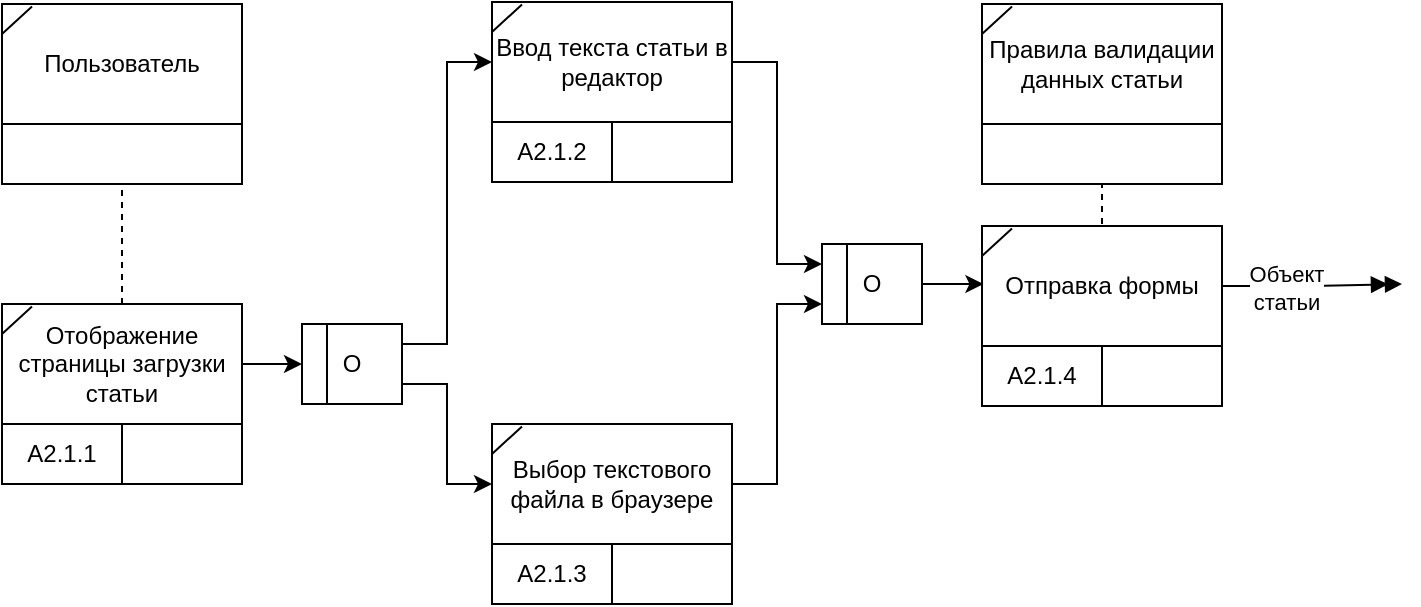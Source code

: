 <mxfile version="24.8.3">
  <diagram name="Page-1" id="OGtMQpQ2vGmIaAtSXRDW">
    <mxGraphModel dx="690" dy="509" grid="1" gridSize="10" guides="1" tooltips="1" connect="1" arrows="1" fold="1" page="1" pageScale="1" pageWidth="850" pageHeight="1100" math="0" shadow="0">
      <root>
        <mxCell id="0" />
        <mxCell id="1" parent="0" />
        <mxCell id="JVNXOIvuCqw-iWcj8ZhG-1" value="" style="rounded=0;whiteSpace=wrap;html=1;" parent="1" vertex="1">
          <mxGeometry x="100" y="160" width="120" height="90" as="geometry" />
        </mxCell>
        <mxCell id="JVNXOIvuCqw-iWcj8ZhG-2" value="" style="rounded=0;whiteSpace=wrap;html=1;" parent="1" vertex="1">
          <mxGeometry x="100" y="220" width="120" height="30" as="geometry" />
        </mxCell>
        <mxCell id="JVNXOIvuCqw-iWcj8ZhG-3" value="Пользователь" style="text;html=1;align=center;verticalAlign=middle;whiteSpace=wrap;rounded=0;" parent="1" vertex="1">
          <mxGeometry x="100" y="160" width="120" height="60" as="geometry" />
        </mxCell>
        <mxCell id="JVNXOIvuCqw-iWcj8ZhG-4" value="" style="endArrow=none;html=1;rounded=0;exitX=0;exitY=0.25;exitDx=0;exitDy=0;entryX=0.125;entryY=0.02;entryDx=0;entryDy=0;entryPerimeter=0;" parent="1" source="JVNXOIvuCqw-iWcj8ZhG-3" target="JVNXOIvuCqw-iWcj8ZhG-3" edge="1">
          <mxGeometry width="50" height="50" relative="1" as="geometry">
            <mxPoint x="70" y="190" as="sourcePoint" />
            <mxPoint x="120" y="140" as="targetPoint" />
          </mxGeometry>
        </mxCell>
        <mxCell id="JVNXOIvuCqw-iWcj8ZhG-5" value="" style="rounded=0;whiteSpace=wrap;html=1;" parent="1" vertex="1">
          <mxGeometry x="100" y="310" width="120" height="90" as="geometry" />
        </mxCell>
        <mxCell id="JVNXOIvuCqw-iWcj8ZhG-6" value="А2.1.1" style="rounded=0;whiteSpace=wrap;html=1;" parent="1" vertex="1">
          <mxGeometry x="100" y="370" width="60" height="30" as="geometry" />
        </mxCell>
        <mxCell id="JVNXOIvuCqw-iWcj8ZhG-7" value="" style="rounded=0;whiteSpace=wrap;html=1;" parent="1" vertex="1">
          <mxGeometry x="160" y="370" width="60" height="30" as="geometry" />
        </mxCell>
        <mxCell id="JVNXOIvuCqw-iWcj8ZhG-28" style="edgeStyle=orthogonalEdgeStyle;rounded=0;orthogonalLoop=1;jettySize=auto;html=1;exitX=1;exitY=0.5;exitDx=0;exitDy=0;entryX=0;entryY=0.5;entryDx=0;entryDy=0;" parent="1" source="JVNXOIvuCqw-iWcj8ZhG-8" target="JVNXOIvuCqw-iWcj8ZhG-26" edge="1">
          <mxGeometry relative="1" as="geometry" />
        </mxCell>
        <mxCell id="JVNXOIvuCqw-iWcj8ZhG-8" value="Отображение&lt;div&gt;страницы загрузки&lt;/div&gt;&lt;div&gt;статьи&lt;/div&gt;" style="text;html=1;align=center;verticalAlign=middle;whiteSpace=wrap;rounded=0;" parent="1" vertex="1">
          <mxGeometry x="100" y="310" width="120" height="60" as="geometry" />
        </mxCell>
        <mxCell id="JVNXOIvuCqw-iWcj8ZhG-9" value="" style="endArrow=none;html=1;rounded=0;exitX=0;exitY=0.25;exitDx=0;exitDy=0;entryX=0.125;entryY=0.02;entryDx=0;entryDy=0;entryPerimeter=0;" parent="1" source="JVNXOIvuCqw-iWcj8ZhG-8" target="JVNXOIvuCqw-iWcj8ZhG-8" edge="1">
          <mxGeometry width="50" height="50" relative="1" as="geometry">
            <mxPoint x="70" y="340" as="sourcePoint" />
            <mxPoint x="120" y="290" as="targetPoint" />
          </mxGeometry>
        </mxCell>
        <mxCell id="JVNXOIvuCqw-iWcj8ZhG-10" style="edgeStyle=orthogonalEdgeStyle;rounded=0;orthogonalLoop=1;jettySize=auto;html=1;exitX=0.5;exitY=0;exitDx=0;exitDy=0;entryX=0.5;entryY=1;entryDx=0;entryDy=0;startArrow=none;startFill=0;endArrow=none;endFill=0;dashed=1;" parent="1" source="JVNXOIvuCqw-iWcj8ZhG-8" target="JVNXOIvuCqw-iWcj8ZhG-2" edge="1">
          <mxGeometry relative="1" as="geometry">
            <mxPoint x="276" y="361" as="sourcePoint" />
            <mxPoint x="276" y="321" as="targetPoint" />
          </mxGeometry>
        </mxCell>
        <mxCell id="JVNXOIvuCqw-iWcj8ZhG-11" value="" style="rounded=0;whiteSpace=wrap;html=1;" parent="1" vertex="1">
          <mxGeometry x="345" y="159" width="120" height="90" as="geometry" />
        </mxCell>
        <mxCell id="JVNXOIvuCqw-iWcj8ZhG-12" value="А2.1.2" style="rounded=0;whiteSpace=wrap;html=1;" parent="1" vertex="1">
          <mxGeometry x="345" y="219" width="60" height="30" as="geometry" />
        </mxCell>
        <mxCell id="JVNXOIvuCqw-iWcj8ZhG-13" value="" style="rounded=0;whiteSpace=wrap;html=1;" parent="1" vertex="1">
          <mxGeometry x="405" y="219" width="60" height="30" as="geometry" />
        </mxCell>
        <mxCell id="JVNXOIvuCqw-iWcj8ZhG-34" style="edgeStyle=orthogonalEdgeStyle;rounded=0;orthogonalLoop=1;jettySize=auto;html=1;exitX=1;exitY=0.5;exitDx=0;exitDy=0;entryX=0;entryY=0.25;entryDx=0;entryDy=0;" parent="1" source="JVNXOIvuCqw-iWcj8ZhG-14" target="JVNXOIvuCqw-iWcj8ZhG-31" edge="1">
          <mxGeometry relative="1" as="geometry" />
        </mxCell>
        <mxCell id="JVNXOIvuCqw-iWcj8ZhG-14" value="Ввод текста статьи в редактор" style="text;html=1;align=center;verticalAlign=middle;whiteSpace=wrap;rounded=0;" parent="1" vertex="1">
          <mxGeometry x="345" y="159" width="120" height="60" as="geometry" />
        </mxCell>
        <mxCell id="JVNXOIvuCqw-iWcj8ZhG-15" value="" style="endArrow=none;html=1;rounded=0;exitX=0;exitY=0.25;exitDx=0;exitDy=0;entryX=0.125;entryY=0.02;entryDx=0;entryDy=0;entryPerimeter=0;" parent="1" source="JVNXOIvuCqw-iWcj8ZhG-14" target="JVNXOIvuCqw-iWcj8ZhG-14" edge="1">
          <mxGeometry width="50" height="50" relative="1" as="geometry">
            <mxPoint x="315" y="189" as="sourcePoint" />
            <mxPoint x="365" y="139" as="targetPoint" />
          </mxGeometry>
        </mxCell>
        <mxCell id="JVNXOIvuCqw-iWcj8ZhG-16" value="" style="rounded=0;whiteSpace=wrap;html=1;" parent="1" vertex="1">
          <mxGeometry x="345" y="370" width="120" height="90" as="geometry" />
        </mxCell>
        <mxCell id="JVNXOIvuCqw-iWcj8ZhG-17" value="А2.1.3" style="rounded=0;whiteSpace=wrap;html=1;" parent="1" vertex="1">
          <mxGeometry x="345" y="430" width="60" height="30" as="geometry" />
        </mxCell>
        <mxCell id="JVNXOIvuCqw-iWcj8ZhG-18" value="" style="rounded=0;whiteSpace=wrap;html=1;" parent="1" vertex="1">
          <mxGeometry x="405" y="430" width="60" height="30" as="geometry" />
        </mxCell>
        <mxCell id="JVNXOIvuCqw-iWcj8ZhG-33" style="edgeStyle=orthogonalEdgeStyle;rounded=0;orthogonalLoop=1;jettySize=auto;html=1;exitX=1;exitY=0.5;exitDx=0;exitDy=0;entryX=0;entryY=0.75;entryDx=0;entryDy=0;" parent="1" source="JVNXOIvuCqw-iWcj8ZhG-19" target="JVNXOIvuCqw-iWcj8ZhG-31" edge="1">
          <mxGeometry relative="1" as="geometry" />
        </mxCell>
        <mxCell id="JVNXOIvuCqw-iWcj8ZhG-19" value="Выбор текстового файла в браузере" style="text;html=1;align=center;verticalAlign=middle;whiteSpace=wrap;rounded=0;" parent="1" vertex="1">
          <mxGeometry x="345" y="370" width="120" height="60" as="geometry" />
        </mxCell>
        <mxCell id="JVNXOIvuCqw-iWcj8ZhG-20" value="" style="endArrow=none;html=1;rounded=0;exitX=0;exitY=0.25;exitDx=0;exitDy=0;entryX=0.125;entryY=0.02;entryDx=0;entryDy=0;entryPerimeter=0;" parent="1" source="JVNXOIvuCqw-iWcj8ZhG-19" target="JVNXOIvuCqw-iWcj8ZhG-19" edge="1">
          <mxGeometry width="50" height="50" relative="1" as="geometry">
            <mxPoint x="315" y="400" as="sourcePoint" />
            <mxPoint x="365" y="350" as="targetPoint" />
          </mxGeometry>
        </mxCell>
        <mxCell id="JVNXOIvuCqw-iWcj8ZhG-21" value="" style="rounded=0;whiteSpace=wrap;html=1;" parent="1" vertex="1">
          <mxGeometry x="590" y="271" width="120" height="90" as="geometry" />
        </mxCell>
        <mxCell id="JVNXOIvuCqw-iWcj8ZhG-22" value="А2.1.4" style="rounded=0;whiteSpace=wrap;html=1;" parent="1" vertex="1">
          <mxGeometry x="590" y="331" width="60" height="30" as="geometry" />
        </mxCell>
        <mxCell id="JVNXOIvuCqw-iWcj8ZhG-23" value="" style="rounded=0;whiteSpace=wrap;html=1;" parent="1" vertex="1">
          <mxGeometry x="650" y="331" width="60" height="30" as="geometry" />
        </mxCell>
        <mxCell id="JVNXOIvuCqw-iWcj8ZhG-36" style="edgeStyle=orthogonalEdgeStyle;rounded=0;orthogonalLoop=1;jettySize=auto;html=1;exitX=1;exitY=0.5;exitDx=0;exitDy=0;endArrow=doubleBlock;endFill=1;" parent="1" source="JVNXOIvuCqw-iWcj8ZhG-24" edge="1">
          <mxGeometry relative="1" as="geometry">
            <mxPoint x="800" y="300" as="targetPoint" />
          </mxGeometry>
        </mxCell>
        <mxCell id="JVNXOIvuCqw-iWcj8ZhG-37" value="Объект&lt;div&gt;статьи&lt;/div&gt;" style="edgeLabel;html=1;align=center;verticalAlign=middle;resizable=0;points=[];" parent="JVNXOIvuCqw-iWcj8ZhG-36" vertex="1" connectable="0">
          <mxGeometry x="-0.307" y="-1" relative="1" as="geometry">
            <mxPoint as="offset" />
          </mxGeometry>
        </mxCell>
        <mxCell id="JVNXOIvuCqw-iWcj8ZhG-24" value="Отправка формы" style="text;html=1;align=center;verticalAlign=middle;whiteSpace=wrap;rounded=0;" parent="1" vertex="1">
          <mxGeometry x="590" y="271" width="120" height="60" as="geometry" />
        </mxCell>
        <mxCell id="JVNXOIvuCqw-iWcj8ZhG-25" value="" style="endArrow=none;html=1;rounded=0;exitX=0;exitY=0.25;exitDx=0;exitDy=0;entryX=0.125;entryY=0.02;entryDx=0;entryDy=0;entryPerimeter=0;" parent="1" source="JVNXOIvuCqw-iWcj8ZhG-24" target="JVNXOIvuCqw-iWcj8ZhG-24" edge="1">
          <mxGeometry width="50" height="50" relative="1" as="geometry">
            <mxPoint x="560" y="301" as="sourcePoint" />
            <mxPoint x="610" y="251" as="targetPoint" />
          </mxGeometry>
        </mxCell>
        <mxCell id="JVNXOIvuCqw-iWcj8ZhG-29" style="edgeStyle=orthogonalEdgeStyle;rounded=0;orthogonalLoop=1;jettySize=auto;html=1;exitX=1;exitY=0.25;exitDx=0;exitDy=0;entryX=0;entryY=0.5;entryDx=0;entryDy=0;" parent="1" source="JVNXOIvuCqw-iWcj8ZhG-26" target="JVNXOIvuCqw-iWcj8ZhG-14" edge="1">
          <mxGeometry relative="1" as="geometry" />
        </mxCell>
        <mxCell id="JVNXOIvuCqw-iWcj8ZhG-30" style="edgeStyle=orthogonalEdgeStyle;rounded=0;orthogonalLoop=1;jettySize=auto;html=1;exitX=1;exitY=0.75;exitDx=0;exitDy=0;entryX=0;entryY=0.5;entryDx=0;entryDy=0;" parent="1" source="JVNXOIvuCqw-iWcj8ZhG-26" target="JVNXOIvuCqw-iWcj8ZhG-19" edge="1">
          <mxGeometry relative="1" as="geometry" />
        </mxCell>
        <mxCell id="JVNXOIvuCqw-iWcj8ZhG-26" value="O" style="rounded=0;whiteSpace=wrap;html=1;" parent="1" vertex="1">
          <mxGeometry x="250" y="320" width="50" height="40" as="geometry" />
        </mxCell>
        <mxCell id="JVNXOIvuCqw-iWcj8ZhG-27" value="" style="endArrow=none;html=1;rounded=0;entryX=0.25;entryY=0;entryDx=0;entryDy=0;exitX=0.25;exitY=1;exitDx=0;exitDy=0;" parent="1" source="JVNXOIvuCqw-iWcj8ZhG-26" target="JVNXOIvuCqw-iWcj8ZhG-26" edge="1">
          <mxGeometry width="50" height="50" relative="1" as="geometry">
            <mxPoint x="250" y="440" as="sourcePoint" />
            <mxPoint x="300" y="390" as="targetPoint" />
          </mxGeometry>
        </mxCell>
        <mxCell id="JVNXOIvuCqw-iWcj8ZhG-35" style="edgeStyle=orthogonalEdgeStyle;rounded=0;orthogonalLoop=1;jettySize=auto;html=1;exitX=1;exitY=0.5;exitDx=0;exitDy=0;entryX=0.006;entryY=0.487;entryDx=0;entryDy=0;entryPerimeter=0;" parent="1" source="JVNXOIvuCqw-iWcj8ZhG-31" target="JVNXOIvuCqw-iWcj8ZhG-24" edge="1">
          <mxGeometry relative="1" as="geometry" />
        </mxCell>
        <mxCell id="JVNXOIvuCqw-iWcj8ZhG-31" value="O" style="rounded=0;whiteSpace=wrap;html=1;" parent="1" vertex="1">
          <mxGeometry x="510" y="280" width="50" height="40" as="geometry" />
        </mxCell>
        <mxCell id="JVNXOIvuCqw-iWcj8ZhG-32" value="" style="endArrow=none;html=1;rounded=0;entryX=0.25;entryY=0;entryDx=0;entryDy=0;exitX=0.25;exitY=1;exitDx=0;exitDy=0;" parent="1" source="JVNXOIvuCqw-iWcj8ZhG-31" target="JVNXOIvuCqw-iWcj8ZhG-31" edge="1">
          <mxGeometry width="50" height="50" relative="1" as="geometry">
            <mxPoint x="510" y="400" as="sourcePoint" />
            <mxPoint x="560" y="350" as="targetPoint" />
          </mxGeometry>
        </mxCell>
        <mxCell id="Hw-9VAFHbJ2_XpjKgxia-1" value="" style="rounded=0;whiteSpace=wrap;html=1;" vertex="1" parent="1">
          <mxGeometry x="590" y="160" width="120" height="90" as="geometry" />
        </mxCell>
        <mxCell id="Hw-9VAFHbJ2_XpjKgxia-2" value="" style="rounded=0;whiteSpace=wrap;html=1;" vertex="1" parent="1">
          <mxGeometry x="590" y="220" width="120" height="30" as="geometry" />
        </mxCell>
        <mxCell id="Hw-9VAFHbJ2_XpjKgxia-3" value="Правила валидации данных статьи" style="text;html=1;align=center;verticalAlign=middle;whiteSpace=wrap;rounded=0;" vertex="1" parent="1">
          <mxGeometry x="590" y="160" width="120" height="60" as="geometry" />
        </mxCell>
        <mxCell id="Hw-9VAFHbJ2_XpjKgxia-4" value="" style="endArrow=none;html=1;rounded=0;exitX=0;exitY=0.25;exitDx=0;exitDy=0;entryX=0.125;entryY=0.02;entryDx=0;entryDy=0;entryPerimeter=0;" edge="1" source="Hw-9VAFHbJ2_XpjKgxia-3" target="Hw-9VAFHbJ2_XpjKgxia-3" parent="1">
          <mxGeometry width="50" height="50" relative="1" as="geometry">
            <mxPoint x="560" y="190" as="sourcePoint" />
            <mxPoint x="610" y="140" as="targetPoint" />
          </mxGeometry>
        </mxCell>
        <mxCell id="Hw-9VAFHbJ2_XpjKgxia-5" style="edgeStyle=orthogonalEdgeStyle;rounded=0;orthogonalLoop=1;jettySize=auto;html=1;exitX=0.5;exitY=0;exitDx=0;exitDy=0;entryX=0.5;entryY=1;entryDx=0;entryDy=0;startArrow=none;startFill=0;endArrow=none;endFill=0;dashed=1;" edge="1" target="Hw-9VAFHbJ2_XpjKgxia-2" parent="1">
          <mxGeometry relative="1" as="geometry">
            <mxPoint x="650" y="270" as="sourcePoint" />
            <mxPoint x="766" y="281" as="targetPoint" />
          </mxGeometry>
        </mxCell>
      </root>
    </mxGraphModel>
  </diagram>
</mxfile>
